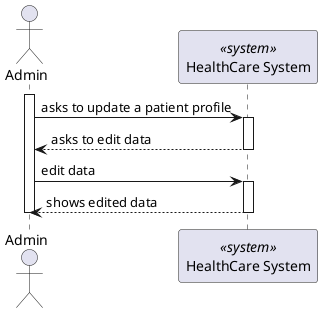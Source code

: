 @startuml PatientProfileUpdate(level1)

actor Admin as "Admin"
participant SYS as "HealthCare System" <<system>>

activate Admin

    Admin -> SYS : asks to update a patient profile
    activate SYS

        SYS --> Admin : asks to edit data
        deactivate SYS

    Admin -> SYS : edit data
    activate SYS 

        SYS --> Admin: shows edited data    
    deactivate SYS

deactivate Admin


@enduml